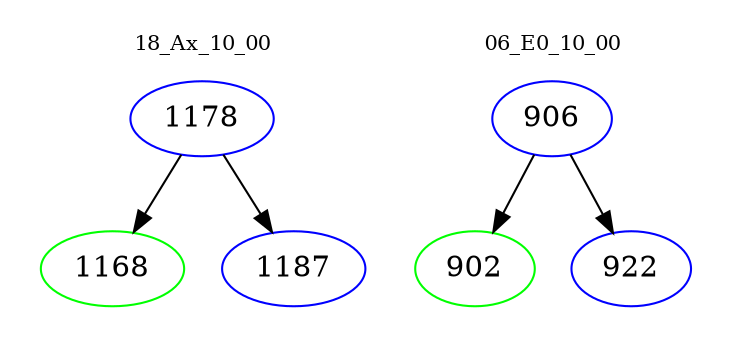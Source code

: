 digraph{
subgraph cluster_0 {
color = white
label = "18_Ax_10_00";
fontsize=10;
T0_1178 [label="1178", color="blue"]
T0_1178 -> T0_1168 [color="black"]
T0_1168 [label="1168", color="green"]
T0_1178 -> T0_1187 [color="black"]
T0_1187 [label="1187", color="blue"]
}
subgraph cluster_1 {
color = white
label = "06_E0_10_00";
fontsize=10;
T1_906 [label="906", color="blue"]
T1_906 -> T1_902 [color="black"]
T1_902 [label="902", color="green"]
T1_906 -> T1_922 [color="black"]
T1_922 [label="922", color="blue"]
}
}
